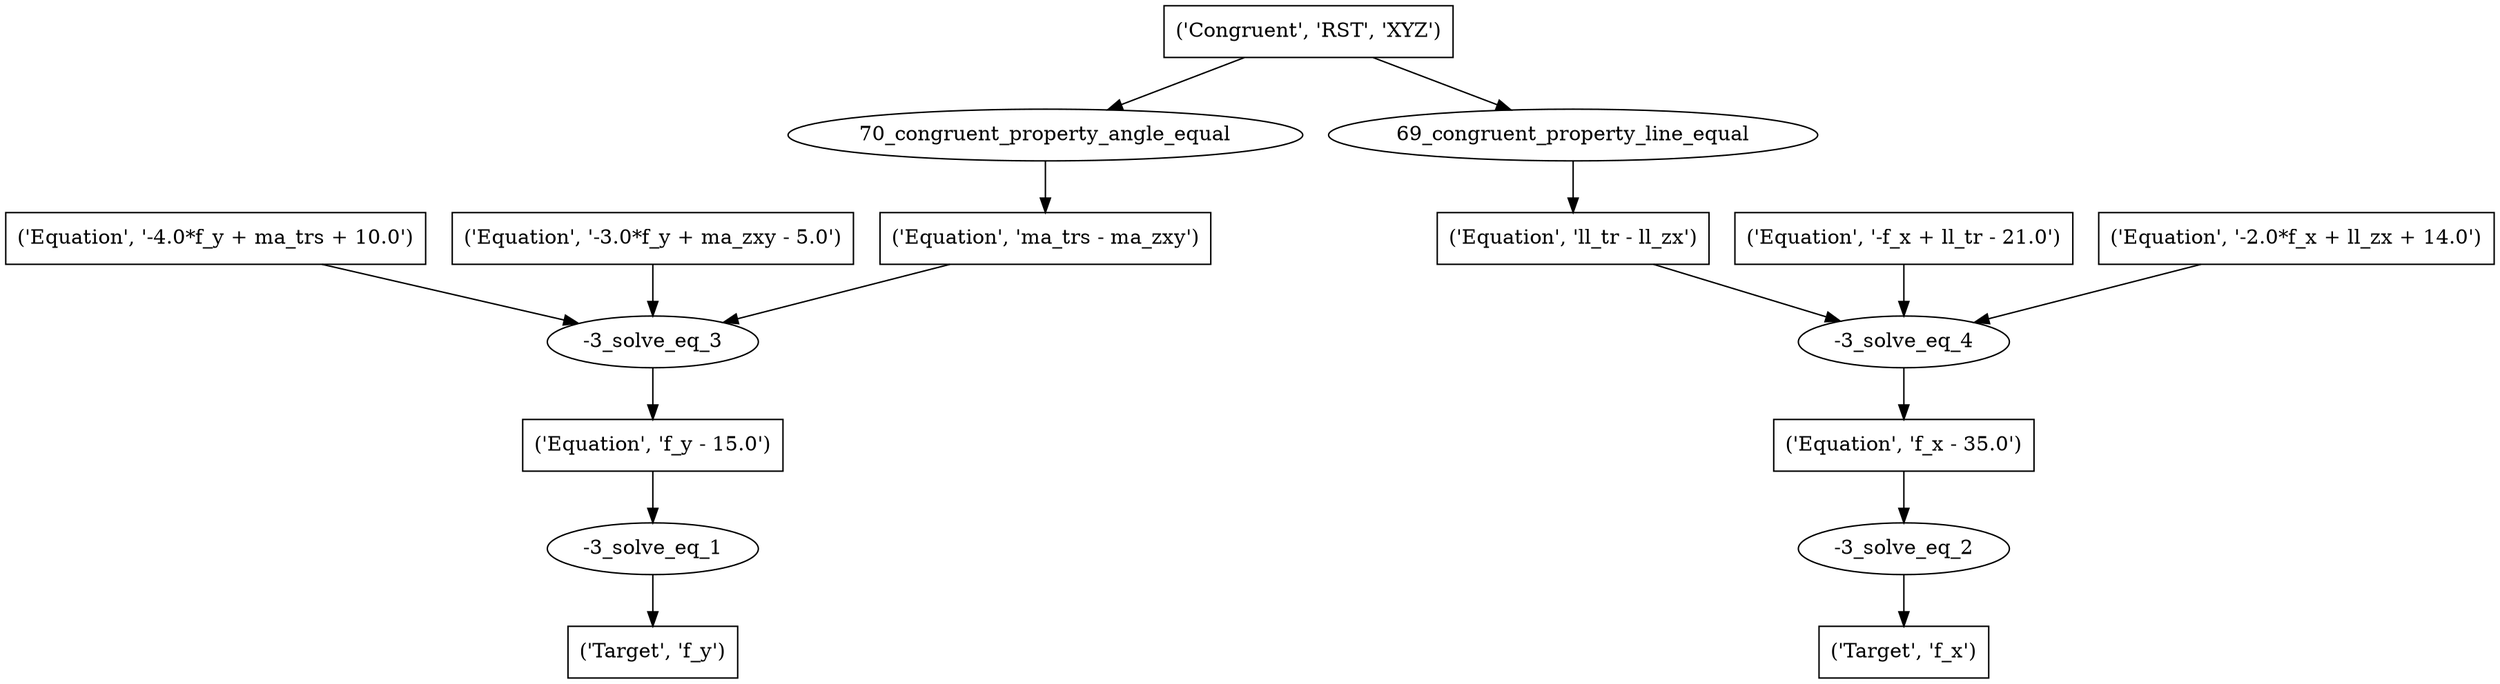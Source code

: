 digraph 0 {
	0 [label="('Target', 'f_y')" shape=box]
	1 [label="-3_solve_eq_1"]
	1 -> 0
	2 [label="('Equation', 'f_y - 15.0')" shape=box]
	2 -> 1
	3 [label="('Target', 'f_x')" shape=box]
	4 [label="-3_solve_eq_2"]
	4 -> 3
	5 [label="('Equation', 'f_x - 35.0')" shape=box]
	5 -> 4
	6 [label="-3_solve_eq_3"]
	6 -> 2
	7 [label="('Equation', '-4.0*f_y + ma_trs + 10.0')" shape=box]
	7 -> 6
	8 [label="('Equation', '-3.0*f_y + ma_zxy - 5.0')" shape=box]
	8 -> 6
	9 [label="('Equation', 'ma_trs - ma_zxy')" shape=box]
	9 -> 6
	10 [label="-3_solve_eq_4"]
	10 -> 5
	11 [label="('Equation', '-f_x + ll_tr - 21.0')" shape=box]
	11 -> 10
	12 [label="('Equation', '-2.0*f_x + ll_zx + 14.0')" shape=box]
	12 -> 10
	13 [label="('Equation', 'll_tr - ll_zx')" shape=box]
	13 -> 10
	14 [label="70_congruent_property_angle_equal"]
	14 -> 9
	15 [label="('Congruent', 'RST', 'XYZ')" shape=box]
	15 -> 14
	16 [label="69_congruent_property_line_equal"]
	16 -> 13
	15 -> 16
}
